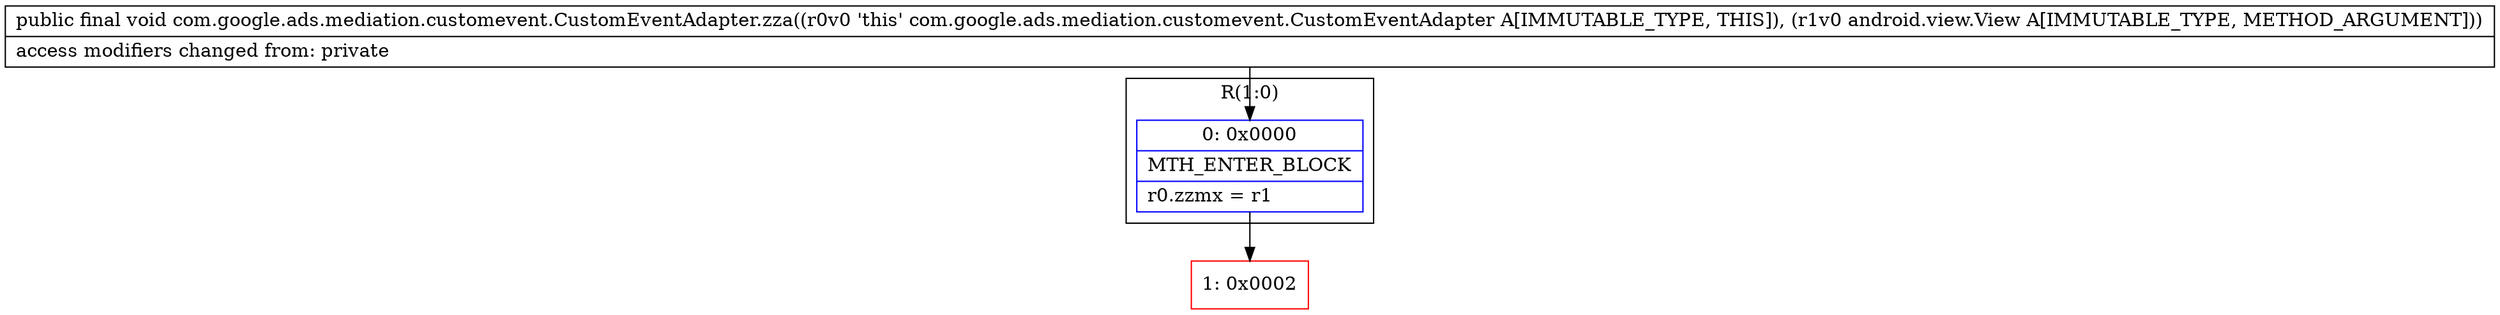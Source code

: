 digraph "CFG forcom.google.ads.mediation.customevent.CustomEventAdapter.zza(Landroid\/view\/View;)V" {
subgraph cluster_Region_74666297 {
label = "R(1:0)";
node [shape=record,color=blue];
Node_0 [shape=record,label="{0\:\ 0x0000|MTH_ENTER_BLOCK\l|r0.zzmx = r1\l}"];
}
Node_1 [shape=record,color=red,label="{1\:\ 0x0002}"];
MethodNode[shape=record,label="{public final void com.google.ads.mediation.customevent.CustomEventAdapter.zza((r0v0 'this' com.google.ads.mediation.customevent.CustomEventAdapter A[IMMUTABLE_TYPE, THIS]), (r1v0 android.view.View A[IMMUTABLE_TYPE, METHOD_ARGUMENT]))  | access modifiers changed from: private\l}"];
MethodNode -> Node_0;
Node_0 -> Node_1;
}

